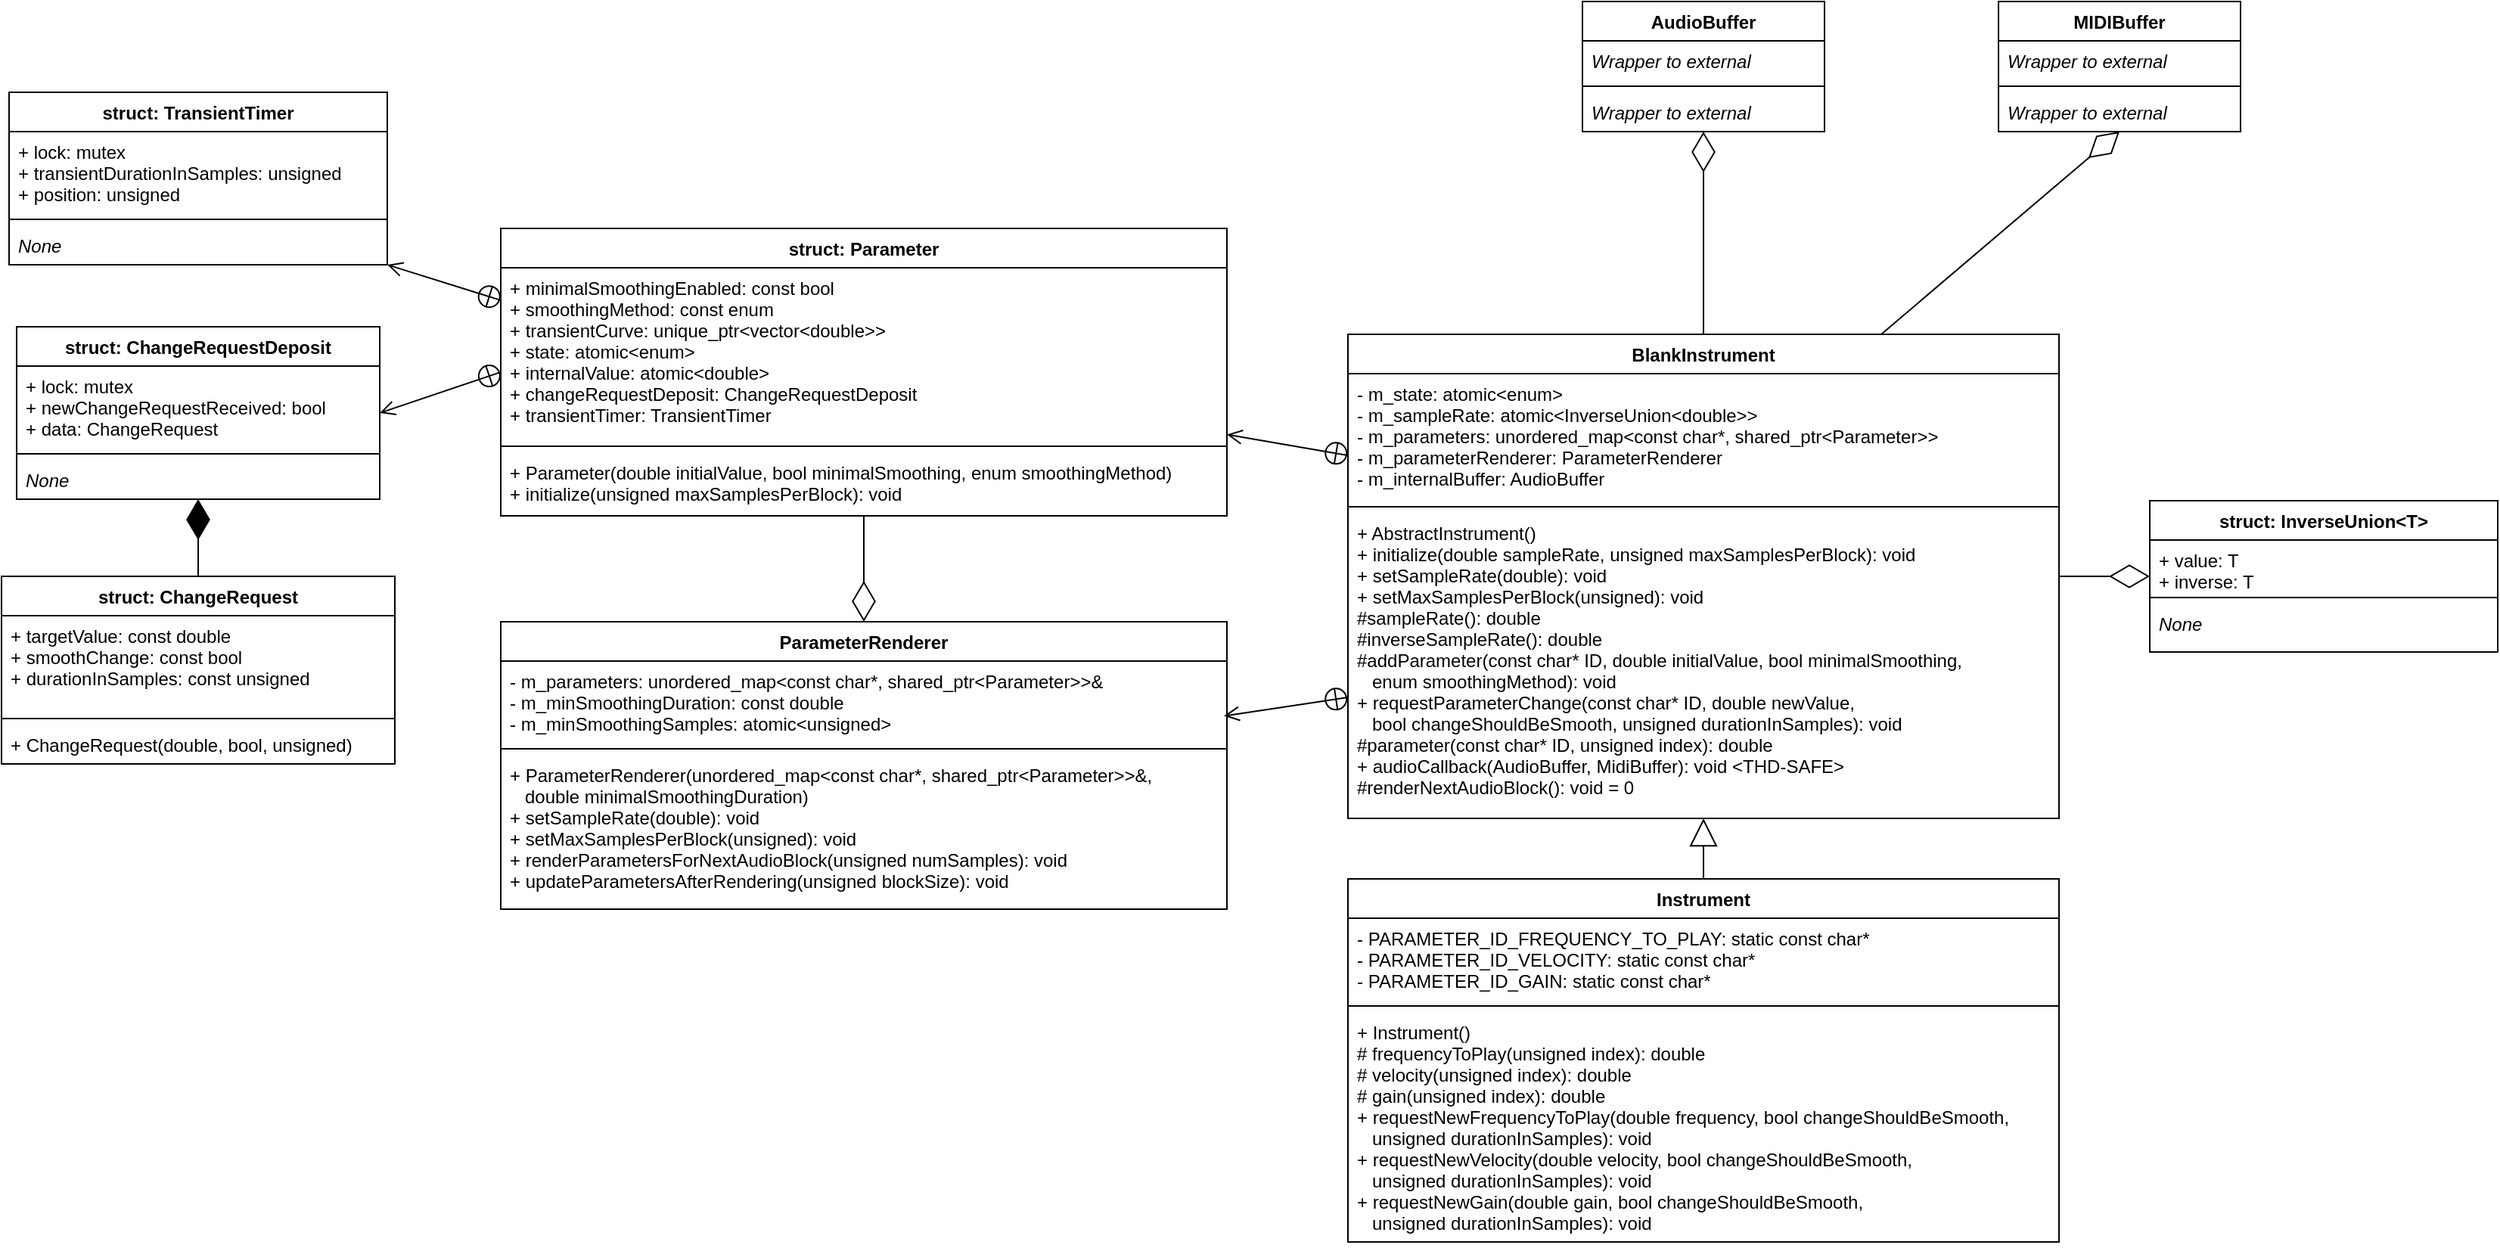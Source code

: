 <mxfile version="12.7.0" type="device"><diagram id="C5RBs43oDa-KdzZeNtuy" name="Page-1"><mxGraphModel dx="2249" dy="769" grid="1" gridSize="10" guides="1" tooltips="1" connect="1" arrows="1" fold="1" page="1" pageScale="1" pageWidth="827" pageHeight="1169" math="0" shadow="0"><root><mxCell id="WIyWlLk6GJQsqaUBKTNV-0"/><mxCell id="WIyWlLk6GJQsqaUBKTNV-1" parent="WIyWlLk6GJQsqaUBKTNV-0"/><mxCell id="WAusQOBAcn_8Y_wAcEOT-0" value="BlankInstrument" style="swimlane;fontStyle=1;align=center;verticalAlign=top;childLayout=stackLayout;horizontal=1;startSize=26;horizontalStack=0;resizeParent=1;resizeParentMax=0;resizeLast=0;collapsible=1;marginBottom=0;swimlaneLine=1;shadow=0;" parent="WIyWlLk6GJQsqaUBKTNV-1" vertex="1"><mxGeometry x="590" y="370" width="470" height="320" as="geometry"><mxRectangle x="230" y="250" width="90" height="26" as="alternateBounds"/></mxGeometry></mxCell><mxCell id="WAusQOBAcn_8Y_wAcEOT-1" value="- m_state: atomic&lt;enum&gt;&#xA;- m_sampleRate: atomic&lt;InverseUnion&lt;double&gt;&gt;&#xA;- m_parameters: unordered_map&lt;const char*, shared_ptr&lt;Parameter&gt;&gt;&#xA;- m_parameterRenderer: ParameterRenderer&#xA;- m_internalBuffer: AudioBuffer&#xA;" style="text;strokeColor=none;fillColor=none;align=left;verticalAlign=top;spacingLeft=4;spacingRight=4;overflow=hidden;rotatable=0;points=[[0,0.5],[1,0.5]];portConstraint=eastwest;" parent="WAusQOBAcn_8Y_wAcEOT-0" vertex="1"><mxGeometry y="26" width="470" height="84" as="geometry"/></mxCell><mxCell id="WAusQOBAcn_8Y_wAcEOT-2" value="" style="line;strokeWidth=1;fillColor=none;align=left;verticalAlign=middle;spacingTop=-1;spacingLeft=3;spacingRight=3;rotatable=0;labelPosition=right;points=[];portConstraint=eastwest;" parent="WAusQOBAcn_8Y_wAcEOT-0" vertex="1"><mxGeometry y="110" width="470" height="8" as="geometry"/></mxCell><mxCell id="WAusQOBAcn_8Y_wAcEOT-3" value="+ AbstractInstrument()&#xA;+ initialize(double sampleRate, unsigned maxSamplesPerBlock): void&#xA;+ setSampleRate(double): void&#xA;+ setMaxSamplesPerBlock(unsigned): void&#xA;#sampleRate(): double&#xA;#inverseSampleRate(): double&#xA;#addParameter(const char* ID, double initialValue, bool minimalSmoothing,&#xA;   enum smoothingMethod): void&#xA;+ requestParameterChange(const char* ID, double newValue,&#xA;   bool changeShouldBeSmooth, unsigned durationInSamples): void&#xA;#parameter(const char* ID, unsigned index): double&#xA;+ audioCallback(AudioBuffer, MidiBuffer): void &lt;THD-SAFE&gt;&#xA;#renderNextAudioBlock(): void = 0&#xA;" style="text;strokeColor=none;fillColor=none;align=left;verticalAlign=top;spacingLeft=4;spacingRight=4;overflow=hidden;rotatable=0;points=[[0,0.5],[1,0.5]];portConstraint=eastwest;" parent="WAusQOBAcn_8Y_wAcEOT-0" vertex="1"><mxGeometry y="118" width="470" height="202" as="geometry"/></mxCell><mxCell id="WAusQOBAcn_8Y_wAcEOT-4" value="" style="endArrow=diamondThin;endFill=0;endSize=24;html=1;exitX=0.5;exitY=0;exitDx=0;exitDy=0;" parent="WIyWlLk6GJQsqaUBKTNV-1" source="WAusQOBAcn_8Y_wAcEOT-0" target="WAusQOBAcn_8Y_wAcEOT-8" edge="1"><mxGeometry width="160" relative="1" as="geometry"><mxPoint x="835" y="250" as="sourcePoint"/><mxPoint x="845" y="250" as="targetPoint"/></mxGeometry></mxCell><mxCell id="WAusQOBAcn_8Y_wAcEOT-5" value="AudioBuffer" style="swimlane;fontStyle=1;align=center;verticalAlign=top;childLayout=stackLayout;horizontal=1;startSize=26;horizontalStack=0;resizeParent=1;resizeParentMax=0;resizeLast=0;collapsible=1;marginBottom=0;" parent="WIyWlLk6GJQsqaUBKTNV-1" vertex="1"><mxGeometry x="745" y="150" width="160" height="86" as="geometry"/></mxCell><mxCell id="WAusQOBAcn_8Y_wAcEOT-6" value="Wrapper to external" style="text;strokeColor=none;fillColor=none;align=left;verticalAlign=top;spacingLeft=4;spacingRight=4;overflow=hidden;rotatable=0;points=[[0,0.5],[1,0.5]];portConstraint=eastwest;fontStyle=2" parent="WAusQOBAcn_8Y_wAcEOT-5" vertex="1"><mxGeometry y="26" width="160" height="26" as="geometry"/></mxCell><mxCell id="WAusQOBAcn_8Y_wAcEOT-7" value="" style="line;strokeWidth=1;fillColor=none;align=left;verticalAlign=middle;spacingTop=-1;spacingLeft=3;spacingRight=3;rotatable=0;labelPosition=right;points=[];portConstraint=eastwest;" parent="WAusQOBAcn_8Y_wAcEOT-5" vertex="1"><mxGeometry y="52" width="160" height="8" as="geometry"/></mxCell><mxCell id="WAusQOBAcn_8Y_wAcEOT-8" value="Wrapper to external" style="text;strokeColor=none;fillColor=none;align=left;verticalAlign=top;spacingLeft=4;spacingRight=4;overflow=hidden;rotatable=0;points=[[0,0.5],[1,0.5]];portConstraint=eastwest;fontStyle=2" parent="WAusQOBAcn_8Y_wAcEOT-5" vertex="1"><mxGeometry y="60" width="160" height="26" as="geometry"/></mxCell><mxCell id="WAusQOBAcn_8Y_wAcEOT-21" value="struct: InverseUnion&lt;T&gt;" style="swimlane;fontStyle=1;align=center;verticalAlign=top;childLayout=stackLayout;horizontal=1;startSize=26;horizontalStack=0;resizeParent=1;resizeParentMax=0;resizeLast=0;collapsible=1;marginBottom=0;" parent="WIyWlLk6GJQsqaUBKTNV-1" vertex="1"><mxGeometry x="1120" y="480" width="230" height="100" as="geometry"/></mxCell><mxCell id="WAusQOBAcn_8Y_wAcEOT-22" value="+ value: T&#xA;+ inverse: T&#xA;" style="text;strokeColor=none;fillColor=none;align=left;verticalAlign=top;spacingLeft=4;spacingRight=4;overflow=hidden;rotatable=0;points=[[0,0.5],[1,0.5]];portConstraint=eastwest;fontStyle=0" parent="WAusQOBAcn_8Y_wAcEOT-21" vertex="1"><mxGeometry y="26" width="230" height="34" as="geometry"/></mxCell><mxCell id="WAusQOBAcn_8Y_wAcEOT-23" value="" style="line;strokeWidth=1;fillColor=none;align=left;verticalAlign=middle;spacingTop=-1;spacingLeft=3;spacingRight=3;rotatable=0;labelPosition=right;points=[];portConstraint=eastwest;" parent="WAusQOBAcn_8Y_wAcEOT-21" vertex="1"><mxGeometry y="60" width="230" height="8" as="geometry"/></mxCell><mxCell id="WAusQOBAcn_8Y_wAcEOT-24" value="None" style="text;strokeColor=none;fillColor=none;align=left;verticalAlign=top;spacingLeft=4;spacingRight=4;overflow=hidden;rotatable=0;points=[[0,0.5],[1,0.5]];portConstraint=eastwest;fontStyle=2" parent="WAusQOBAcn_8Y_wAcEOT-21" vertex="1"><mxGeometry y="68" width="230" height="32" as="geometry"/></mxCell><mxCell id="7zrHmqrc3NsQJCDWhrxF-0" value="ParameterRenderer" style="swimlane;fontStyle=1;align=center;verticalAlign=top;childLayout=stackLayout;horizontal=1;startSize=26;horizontalStack=0;resizeParent=1;resizeParentMax=0;resizeLast=0;collapsible=1;marginBottom=0;" parent="WIyWlLk6GJQsqaUBKTNV-1" vertex="1"><mxGeometry x="30" y="560" width="480" height="190" as="geometry"/></mxCell><mxCell id="7zrHmqrc3NsQJCDWhrxF-1" value="- m_parameters: unordered_map&lt;const char*, shared_ptr&lt;Parameter&gt;&gt;&amp;&#xA;- m_minSmoothingDuration: const double&#xA;- m_minSmoothingSamples: atomic&lt;unsigned&gt;&#xA;&#xA;&#xA;&#xA;&#xA;" style="text;strokeColor=none;fillColor=none;align=left;verticalAlign=top;spacingLeft=4;spacingRight=4;overflow=hidden;rotatable=0;points=[[0,0.5],[1,0.5]];portConstraint=eastwest;fontStyle=0" parent="7zrHmqrc3NsQJCDWhrxF-0" vertex="1"><mxGeometry y="26" width="480" height="54" as="geometry"/></mxCell><mxCell id="7zrHmqrc3NsQJCDWhrxF-2" value="" style="line;strokeWidth=1;fillColor=none;align=left;verticalAlign=middle;spacingTop=-1;spacingLeft=3;spacingRight=3;rotatable=0;labelPosition=right;points=[];portConstraint=eastwest;" parent="7zrHmqrc3NsQJCDWhrxF-0" vertex="1"><mxGeometry y="80" width="480" height="8" as="geometry"/></mxCell><mxCell id="7zrHmqrc3NsQJCDWhrxF-3" value="+ ParameterRenderer(unordered_map&lt;const char*, shared_ptr&lt;Parameter&gt;&gt;&amp;,&#xA;   double minimalSmoothingDuration)&#xA;+ setSampleRate(double): void&#xA;+ setMaxSamplesPerBlock(unsigned): void&#xA;+ renderParametersForNextAudioBlock(unsigned numSamples): void&#xA;+ updateParametersAfterRendering(unsigned blockSize): void&#xA;" style="text;strokeColor=none;fillColor=none;align=left;verticalAlign=top;spacingLeft=4;spacingRight=4;overflow=hidden;rotatable=0;points=[[0,0.5],[1,0.5]];portConstraint=eastwest;fontStyle=0" parent="7zrHmqrc3NsQJCDWhrxF-0" vertex="1"><mxGeometry y="88" width="480" height="102" as="geometry"/></mxCell><mxCell id="7zrHmqrc3NsQJCDWhrxF-4" value="struct: Parameter" style="swimlane;fontStyle=1;align=center;verticalAlign=top;childLayout=stackLayout;horizontal=1;startSize=26;horizontalStack=0;resizeParent=1;resizeParentMax=0;resizeLast=0;collapsible=1;marginBottom=0;" parent="WIyWlLk6GJQsqaUBKTNV-1" vertex="1"><mxGeometry x="30" y="300" width="480" height="190" as="geometry"/></mxCell><mxCell id="7zrHmqrc3NsQJCDWhrxF-5" value="+ minimalSmoothingEnabled: const bool&#xA;+ smoothingMethod: const enum&#xA;+ transientCurve: unique_ptr&lt;vector&lt;double&gt;&gt;&#xA;+ state: atomic&lt;enum&gt;&#xA;+ internalValue: atomic&lt;double&gt;&#xA;+ changeRequestDeposit: ChangeRequestDeposit&#xA;+ transientTimer: TransientTimer&#xA;&#xA;" style="text;strokeColor=none;fillColor=none;align=left;verticalAlign=top;spacingLeft=4;spacingRight=4;overflow=hidden;rotatable=0;points=[[0,0.5],[1,0.5]];portConstraint=eastwest;fontStyle=0" parent="7zrHmqrc3NsQJCDWhrxF-4" vertex="1"><mxGeometry y="26" width="480" height="114" as="geometry"/></mxCell><mxCell id="7zrHmqrc3NsQJCDWhrxF-6" value="" style="line;strokeWidth=1;fillColor=none;align=left;verticalAlign=middle;spacingTop=-1;spacingLeft=3;spacingRight=3;rotatable=0;labelPosition=right;points=[];portConstraint=eastwest;" parent="7zrHmqrc3NsQJCDWhrxF-4" vertex="1"><mxGeometry y="140" width="480" height="8" as="geometry"/></mxCell><mxCell id="7zrHmqrc3NsQJCDWhrxF-7" value="+ Parameter(double initialValue, bool minimalSmoothing, enum smoothingMethod)&#xA;+ initialize(unsigned maxSamplesPerBlock): void&#xA;" style="text;strokeColor=none;fillColor=none;align=left;verticalAlign=top;spacingLeft=4;spacingRight=4;overflow=hidden;rotatable=0;points=[[0,0.5],[1,0.5]];portConstraint=eastwest;fontStyle=0" parent="7zrHmqrc3NsQJCDWhrxF-4" vertex="1"><mxGeometry y="148" width="480" height="42" as="geometry"/></mxCell><mxCell id="7zrHmqrc3NsQJCDWhrxF-9" value="" style="endArrow=open;startArrow=circlePlus;endFill=0;startFill=0;endSize=8;html=1;strokeColor=#000000;fontColor=#FF3333;entryX=0.996;entryY=0.672;entryDx=0;entryDy=0;entryPerimeter=0;exitX=0;exitY=0.75;exitDx=0;exitDy=0;" parent="WIyWlLk6GJQsqaUBKTNV-1" source="WAusQOBAcn_8Y_wAcEOT-0" target="7zrHmqrc3NsQJCDWhrxF-1" edge="1"><mxGeometry width="160" relative="1" as="geometry"><mxPoint x="630" y="519" as="sourcePoint"/><mxPoint x="580" y="363" as="targetPoint"/></mxGeometry></mxCell><mxCell id="7zrHmqrc3NsQJCDWhrxF-11" value="" style="endArrow=diamondThin;endFill=0;endSize=24;html=1;strokeColor=#000000;fontColor=#FF3333;exitX=0.5;exitY=1;exitDx=0;exitDy=0;entryX=0.5;entryY=0;entryDx=0;entryDy=0;" parent="WIyWlLk6GJQsqaUBKTNV-1" source="7zrHmqrc3NsQJCDWhrxF-4" target="7zrHmqrc3NsQJCDWhrxF-0" edge="1"><mxGeometry width="160" relative="1" as="geometry"><mxPoint x="555" y="610" as="sourcePoint"/><mxPoint x="320" y="500" as="targetPoint"/></mxGeometry></mxCell><mxCell id="7zrHmqrc3NsQJCDWhrxF-31" value="" style="endArrow=open;startArrow=circlePlus;endFill=0;startFill=0;endSize=8;html=1;strokeColor=#000000;fontColor=#FF3333;exitX=0;exitY=0.25;exitDx=0;exitDy=0;" parent="WIyWlLk6GJQsqaUBKTNV-1" source="WAusQOBAcn_8Y_wAcEOT-0" target="7zrHmqrc3NsQJCDWhrxF-4" edge="1"><mxGeometry width="160" relative="1" as="geometry"><mxPoint x="640" y="431.31" as="sourcePoint"/><mxPoint x="580" y="429.489" as="targetPoint"/></mxGeometry></mxCell><mxCell id="7zrHmqrc3NsQJCDWhrxF-45" value="struct: ChangeRequest" style="swimlane;fontStyle=1;align=center;verticalAlign=top;childLayout=stackLayout;horizontal=1;startSize=26;horizontalStack=0;resizeParent=1;resizeParentMax=0;resizeLast=0;collapsible=1;marginBottom=0;" parent="WIyWlLk6GJQsqaUBKTNV-1" vertex="1"><mxGeometry x="-300" y="530" width="260" height="124" as="geometry"/></mxCell><mxCell id="7zrHmqrc3NsQJCDWhrxF-46" value="+ targetValue: const double&#xA;+ smoothChange: const bool&#xA;+ durationInSamples: const unsigned" style="text;strokeColor=none;fillColor=none;align=left;verticalAlign=top;spacingLeft=4;spacingRight=4;overflow=hidden;rotatable=0;points=[[0,0.5],[1,0.5]];portConstraint=eastwest;fontStyle=0" parent="7zrHmqrc3NsQJCDWhrxF-45" vertex="1"><mxGeometry y="26" width="260" height="64" as="geometry"/></mxCell><mxCell id="7zrHmqrc3NsQJCDWhrxF-47" value="" style="line;strokeWidth=1;fillColor=none;align=left;verticalAlign=middle;spacingTop=-1;spacingLeft=3;spacingRight=3;rotatable=0;labelPosition=right;points=[];portConstraint=eastwest;" parent="7zrHmqrc3NsQJCDWhrxF-45" vertex="1"><mxGeometry y="90" width="260" height="8" as="geometry"/></mxCell><mxCell id="7zrHmqrc3NsQJCDWhrxF-48" value="+ ChangeRequest(double, bool, unsigned)" style="text;strokeColor=none;fillColor=none;align=left;verticalAlign=top;spacingLeft=4;spacingRight=4;overflow=hidden;rotatable=0;points=[[0,0.5],[1,0.5]];portConstraint=eastwest;fontStyle=0" parent="7zrHmqrc3NsQJCDWhrxF-45" vertex="1"><mxGeometry y="98" width="260" height="26" as="geometry"/></mxCell><mxCell id="7zrHmqrc3NsQJCDWhrxF-49" value="MIDIBuffer" style="swimlane;fontStyle=1;align=center;verticalAlign=top;childLayout=stackLayout;horizontal=1;startSize=26;horizontalStack=0;resizeParent=1;resizeParentMax=0;resizeLast=0;collapsible=1;marginBottom=0;" parent="WIyWlLk6GJQsqaUBKTNV-1" vertex="1"><mxGeometry x="1020" y="150" width="160" height="86" as="geometry"/></mxCell><mxCell id="7zrHmqrc3NsQJCDWhrxF-50" value="Wrapper to external" style="text;strokeColor=none;fillColor=none;align=left;verticalAlign=top;spacingLeft=4;spacingRight=4;overflow=hidden;rotatable=0;points=[[0,0.5],[1,0.5]];portConstraint=eastwest;fontStyle=2" parent="7zrHmqrc3NsQJCDWhrxF-49" vertex="1"><mxGeometry y="26" width="160" height="26" as="geometry"/></mxCell><mxCell id="7zrHmqrc3NsQJCDWhrxF-51" value="" style="line;strokeWidth=1;fillColor=none;align=left;verticalAlign=middle;spacingTop=-1;spacingLeft=3;spacingRight=3;rotatable=0;labelPosition=right;points=[];portConstraint=eastwest;" parent="7zrHmqrc3NsQJCDWhrxF-49" vertex="1"><mxGeometry y="52" width="160" height="8" as="geometry"/></mxCell><mxCell id="7zrHmqrc3NsQJCDWhrxF-52" value="Wrapper to external" style="text;strokeColor=none;fillColor=none;align=left;verticalAlign=top;spacingLeft=4;spacingRight=4;overflow=hidden;rotatable=0;points=[[0,0.5],[1,0.5]];portConstraint=eastwest;fontStyle=2" parent="7zrHmqrc3NsQJCDWhrxF-49" vertex="1"><mxGeometry y="60" width="160" height="26" as="geometry"/></mxCell><mxCell id="7zrHmqrc3NsQJCDWhrxF-53" value="" style="endArrow=diamondThin;endFill=0;endSize=24;html=1;strokeColor=#000000;fontColor=#FF3333;exitX=1;exitY=0.5;exitDx=0;exitDy=0;entryX=0;entryY=0.5;entryDx=0;entryDy=0;" parent="WIyWlLk6GJQsqaUBKTNV-1" source="WAusQOBAcn_8Y_wAcEOT-0" target="WAusQOBAcn_8Y_wAcEOT-21" edge="1"><mxGeometry width="160" relative="1" as="geometry"><mxPoint x="1070" y="640" as="sourcePoint"/><mxPoint x="1230" y="640" as="targetPoint"/></mxGeometry></mxCell><mxCell id="yeAibBYEdw0lilPvQ83t-0" value="struct: ChangeRequestDeposit" style="swimlane;fontStyle=1;align=center;verticalAlign=top;childLayout=stackLayout;horizontal=1;startSize=26;horizontalStack=0;resizeParent=1;resizeParentMax=0;resizeLast=0;collapsible=1;marginBottom=0;" parent="WIyWlLk6GJQsqaUBKTNV-1" vertex="1"><mxGeometry x="-290" y="365" width="240" height="114" as="geometry"/></mxCell><mxCell id="yeAibBYEdw0lilPvQ83t-1" value="+ lock: mutex&#xA;+ newChangeRequestReceived: bool&#xA;+ data: ChangeRequest&#xA;&#xA;" style="text;strokeColor=none;fillColor=none;align=left;verticalAlign=top;spacingLeft=4;spacingRight=4;overflow=hidden;rotatable=0;points=[[0,0.5],[1,0.5]];portConstraint=eastwest;fontStyle=0" parent="yeAibBYEdw0lilPvQ83t-0" vertex="1"><mxGeometry y="26" width="240" height="54" as="geometry"/></mxCell><mxCell id="yeAibBYEdw0lilPvQ83t-2" value="" style="line;strokeWidth=1;fillColor=none;align=left;verticalAlign=middle;spacingTop=-1;spacingLeft=3;spacingRight=3;rotatable=0;labelPosition=right;points=[];portConstraint=eastwest;" parent="yeAibBYEdw0lilPvQ83t-0" vertex="1"><mxGeometry y="80" width="240" height="8" as="geometry"/></mxCell><mxCell id="yeAibBYEdw0lilPvQ83t-3" value="None" style="text;strokeColor=none;fillColor=none;align=left;verticalAlign=top;spacingLeft=4;spacingRight=4;overflow=hidden;rotatable=0;points=[[0,0.5],[1,0.5]];portConstraint=eastwest;fontStyle=2" parent="yeAibBYEdw0lilPvQ83t-0" vertex="1"><mxGeometry y="88" width="240" height="26" as="geometry"/></mxCell><mxCell id="yeAibBYEdw0lilPvQ83t-4" value="" style="endArrow=open;startArrow=circlePlus;endFill=0;startFill=0;endSize=8;html=1;entryX=1;entryY=0.5;entryDx=0;entryDy=0;exitX=0;exitY=0.5;exitDx=0;exitDy=0;" parent="WIyWlLk6GJQsqaUBKTNV-1" source="7zrHmqrc3NsQJCDWhrxF-4" target="yeAibBYEdw0lilPvQ83t-0" edge="1"><mxGeometry width="160" relative="1" as="geometry"><mxPoint x="-400" y="430" as="sourcePoint"/><mxPoint x="-240" y="430" as="targetPoint"/></mxGeometry></mxCell><mxCell id="yeAibBYEdw0lilPvQ83t-12" value="" style="endArrow=diamondThin;endFill=0;endSize=24;html=1;exitX=0.75;exitY=0;exitDx=0;exitDy=0;entryX=0.5;entryY=1;entryDx=0;entryDy=0;" parent="WIyWlLk6GJQsqaUBKTNV-1" source="WAusQOBAcn_8Y_wAcEOT-0" target="7zrHmqrc3NsQJCDWhrxF-49" edge="1"><mxGeometry width="160" relative="1" as="geometry"><mxPoint x="835" y="380" as="sourcePoint"/><mxPoint x="835" y="246" as="targetPoint"/></mxGeometry></mxCell><mxCell id="e9hHouAsoUfBAuOKl_hJ-12" value="struct: TransientTimer" style="swimlane;fontStyle=1;align=center;verticalAlign=top;childLayout=stackLayout;horizontal=1;startSize=26;horizontalStack=0;resizeParent=1;resizeParentMax=0;resizeLast=0;collapsible=1;marginBottom=0;" parent="WIyWlLk6GJQsqaUBKTNV-1" vertex="1"><mxGeometry x="-295" y="210" width="250" height="114" as="geometry"/></mxCell><mxCell id="e9hHouAsoUfBAuOKl_hJ-13" value="+ lock: mutex&#xA;+ transientDurationInSamples: unsigned&#xA;+ position: unsigned" style="text;strokeColor=none;fillColor=none;align=left;verticalAlign=top;spacingLeft=4;spacingRight=4;overflow=hidden;rotatable=0;points=[[0,0.5],[1,0.5]];portConstraint=eastwest;fontStyle=0" parent="e9hHouAsoUfBAuOKl_hJ-12" vertex="1"><mxGeometry y="26" width="250" height="54" as="geometry"/></mxCell><mxCell id="e9hHouAsoUfBAuOKl_hJ-14" value="" style="line;strokeWidth=1;fillColor=none;align=left;verticalAlign=middle;spacingTop=-1;spacingLeft=3;spacingRight=3;rotatable=0;labelPosition=right;points=[];portConstraint=eastwest;" parent="e9hHouAsoUfBAuOKl_hJ-12" vertex="1"><mxGeometry y="80" width="250" height="8" as="geometry"/></mxCell><mxCell id="e9hHouAsoUfBAuOKl_hJ-15" value="None" style="text;strokeColor=none;fillColor=none;align=left;verticalAlign=top;spacingLeft=4;spacingRight=4;overflow=hidden;rotatable=0;points=[[0,0.5],[1,0.5]];portConstraint=eastwest;fontStyle=2" parent="e9hHouAsoUfBAuOKl_hJ-12" vertex="1"><mxGeometry y="88" width="250" height="26" as="geometry"/></mxCell><mxCell id="Mpj0loe4zUad_PHG-uMe-0" value="" style="endArrow=open;startArrow=circlePlus;endFill=0;startFill=0;endSize=8;html=1;entryX=1;entryY=1;entryDx=0;entryDy=0;exitX=0;exitY=0.25;exitDx=0;exitDy=0;" parent="WIyWlLk6GJQsqaUBKTNV-1" source="7zrHmqrc3NsQJCDWhrxF-4" target="e9hHouAsoUfBAuOKl_hJ-12" edge="1"><mxGeometry width="160" relative="1" as="geometry"><mxPoint x="40" y="415" as="sourcePoint"/><mxPoint x="-40" y="432" as="targetPoint"/></mxGeometry></mxCell><mxCell id="zjFda36teR0mxOpmgT2M-0" value="Instrument" style="swimlane;fontStyle=1;align=center;verticalAlign=top;childLayout=stackLayout;horizontal=1;startSize=26;horizontalStack=0;resizeParent=1;resizeParentMax=0;resizeLast=0;collapsible=1;marginBottom=0;" parent="WIyWlLk6GJQsqaUBKTNV-1" vertex="1"><mxGeometry x="590" y="730" width="470" height="240" as="geometry"/></mxCell><mxCell id="zjFda36teR0mxOpmgT2M-1" value="- PARAMETER_ID_FREQUENCY_TO_PLAY: static const char*&#xA;- PARAMETER_ID_VELOCITY: static const char*&#xA;- PARAMETER_ID_GAIN: static const char*" style="text;strokeColor=none;fillColor=none;align=left;verticalAlign=top;spacingLeft=4;spacingRight=4;overflow=hidden;rotatable=0;points=[[0,0.5],[1,0.5]];portConstraint=eastwest;fontStyle=0" parent="zjFda36teR0mxOpmgT2M-0" vertex="1"><mxGeometry y="26" width="470" height="54" as="geometry"/></mxCell><mxCell id="zjFda36teR0mxOpmgT2M-2" value="" style="line;strokeWidth=1;fillColor=none;align=left;verticalAlign=middle;spacingTop=-1;spacingLeft=3;spacingRight=3;rotatable=0;labelPosition=right;points=[];portConstraint=eastwest;" parent="zjFda36teR0mxOpmgT2M-0" vertex="1"><mxGeometry y="80" width="470" height="8" as="geometry"/></mxCell><mxCell id="zjFda36teR0mxOpmgT2M-3" value="+ Instrument()&#xA;# frequencyToPlay(unsigned index): double&#xA;# velocity(unsigned index): double&#xA;# gain(unsigned index): double&#xA;+ requestNewFrequencyToPlay(double frequency, bool changeShouldBeSmooth,&#xA;   unsigned durationInSamples): void&#xA;+ requestNewVelocity(double velocity, bool changeShouldBeSmooth,&#xA;   unsigned durationInSamples): void&#xA;+ requestNewGain(double gain, bool changeShouldBeSmooth,&#xA;   unsigned durationInSamples): void&#xA;" style="text;strokeColor=none;fillColor=none;align=left;verticalAlign=top;spacingLeft=4;spacingRight=4;overflow=hidden;rotatable=0;points=[[0,0.5],[1,0.5]];portConstraint=eastwest;fontStyle=0" parent="zjFda36teR0mxOpmgT2M-0" vertex="1"><mxGeometry y="88" width="470" height="152" as="geometry"/></mxCell><mxCell id="zjFda36teR0mxOpmgT2M-4" value="" style="endArrow=diamondThin;endFill=1;endSize=24;html=1;exitX=0.5;exitY=0;exitDx=0;exitDy=0;entryX=0.5;entryY=1;entryDx=0;entryDy=0;" parent="WIyWlLk6GJQsqaUBKTNV-1" source="7zrHmqrc3NsQJCDWhrxF-45" target="yeAibBYEdw0lilPvQ83t-0" edge="1"><mxGeometry width="160" relative="1" as="geometry"><mxPoint x="-210" y="710" as="sourcePoint"/><mxPoint x="-50" y="710" as="targetPoint"/></mxGeometry></mxCell><mxCell id="zjFda36teR0mxOpmgT2M-5" value="" style="endArrow=block;endSize=16;endFill=0;html=1;exitX=0.5;exitY=0;exitDx=0;exitDy=0;entryX=0.5;entryY=1;entryDx=0;entryDy=0;" parent="WIyWlLk6GJQsqaUBKTNV-1" source="zjFda36teR0mxOpmgT2M-0" target="WAusQOBAcn_8Y_wAcEOT-0" edge="1"><mxGeometry width="160" relative="1" as="geometry"><mxPoint x="-60" y="830" as="sourcePoint"/><mxPoint x="100" y="830" as="targetPoint"/></mxGeometry></mxCell></root></mxGraphModel></diagram></mxfile>